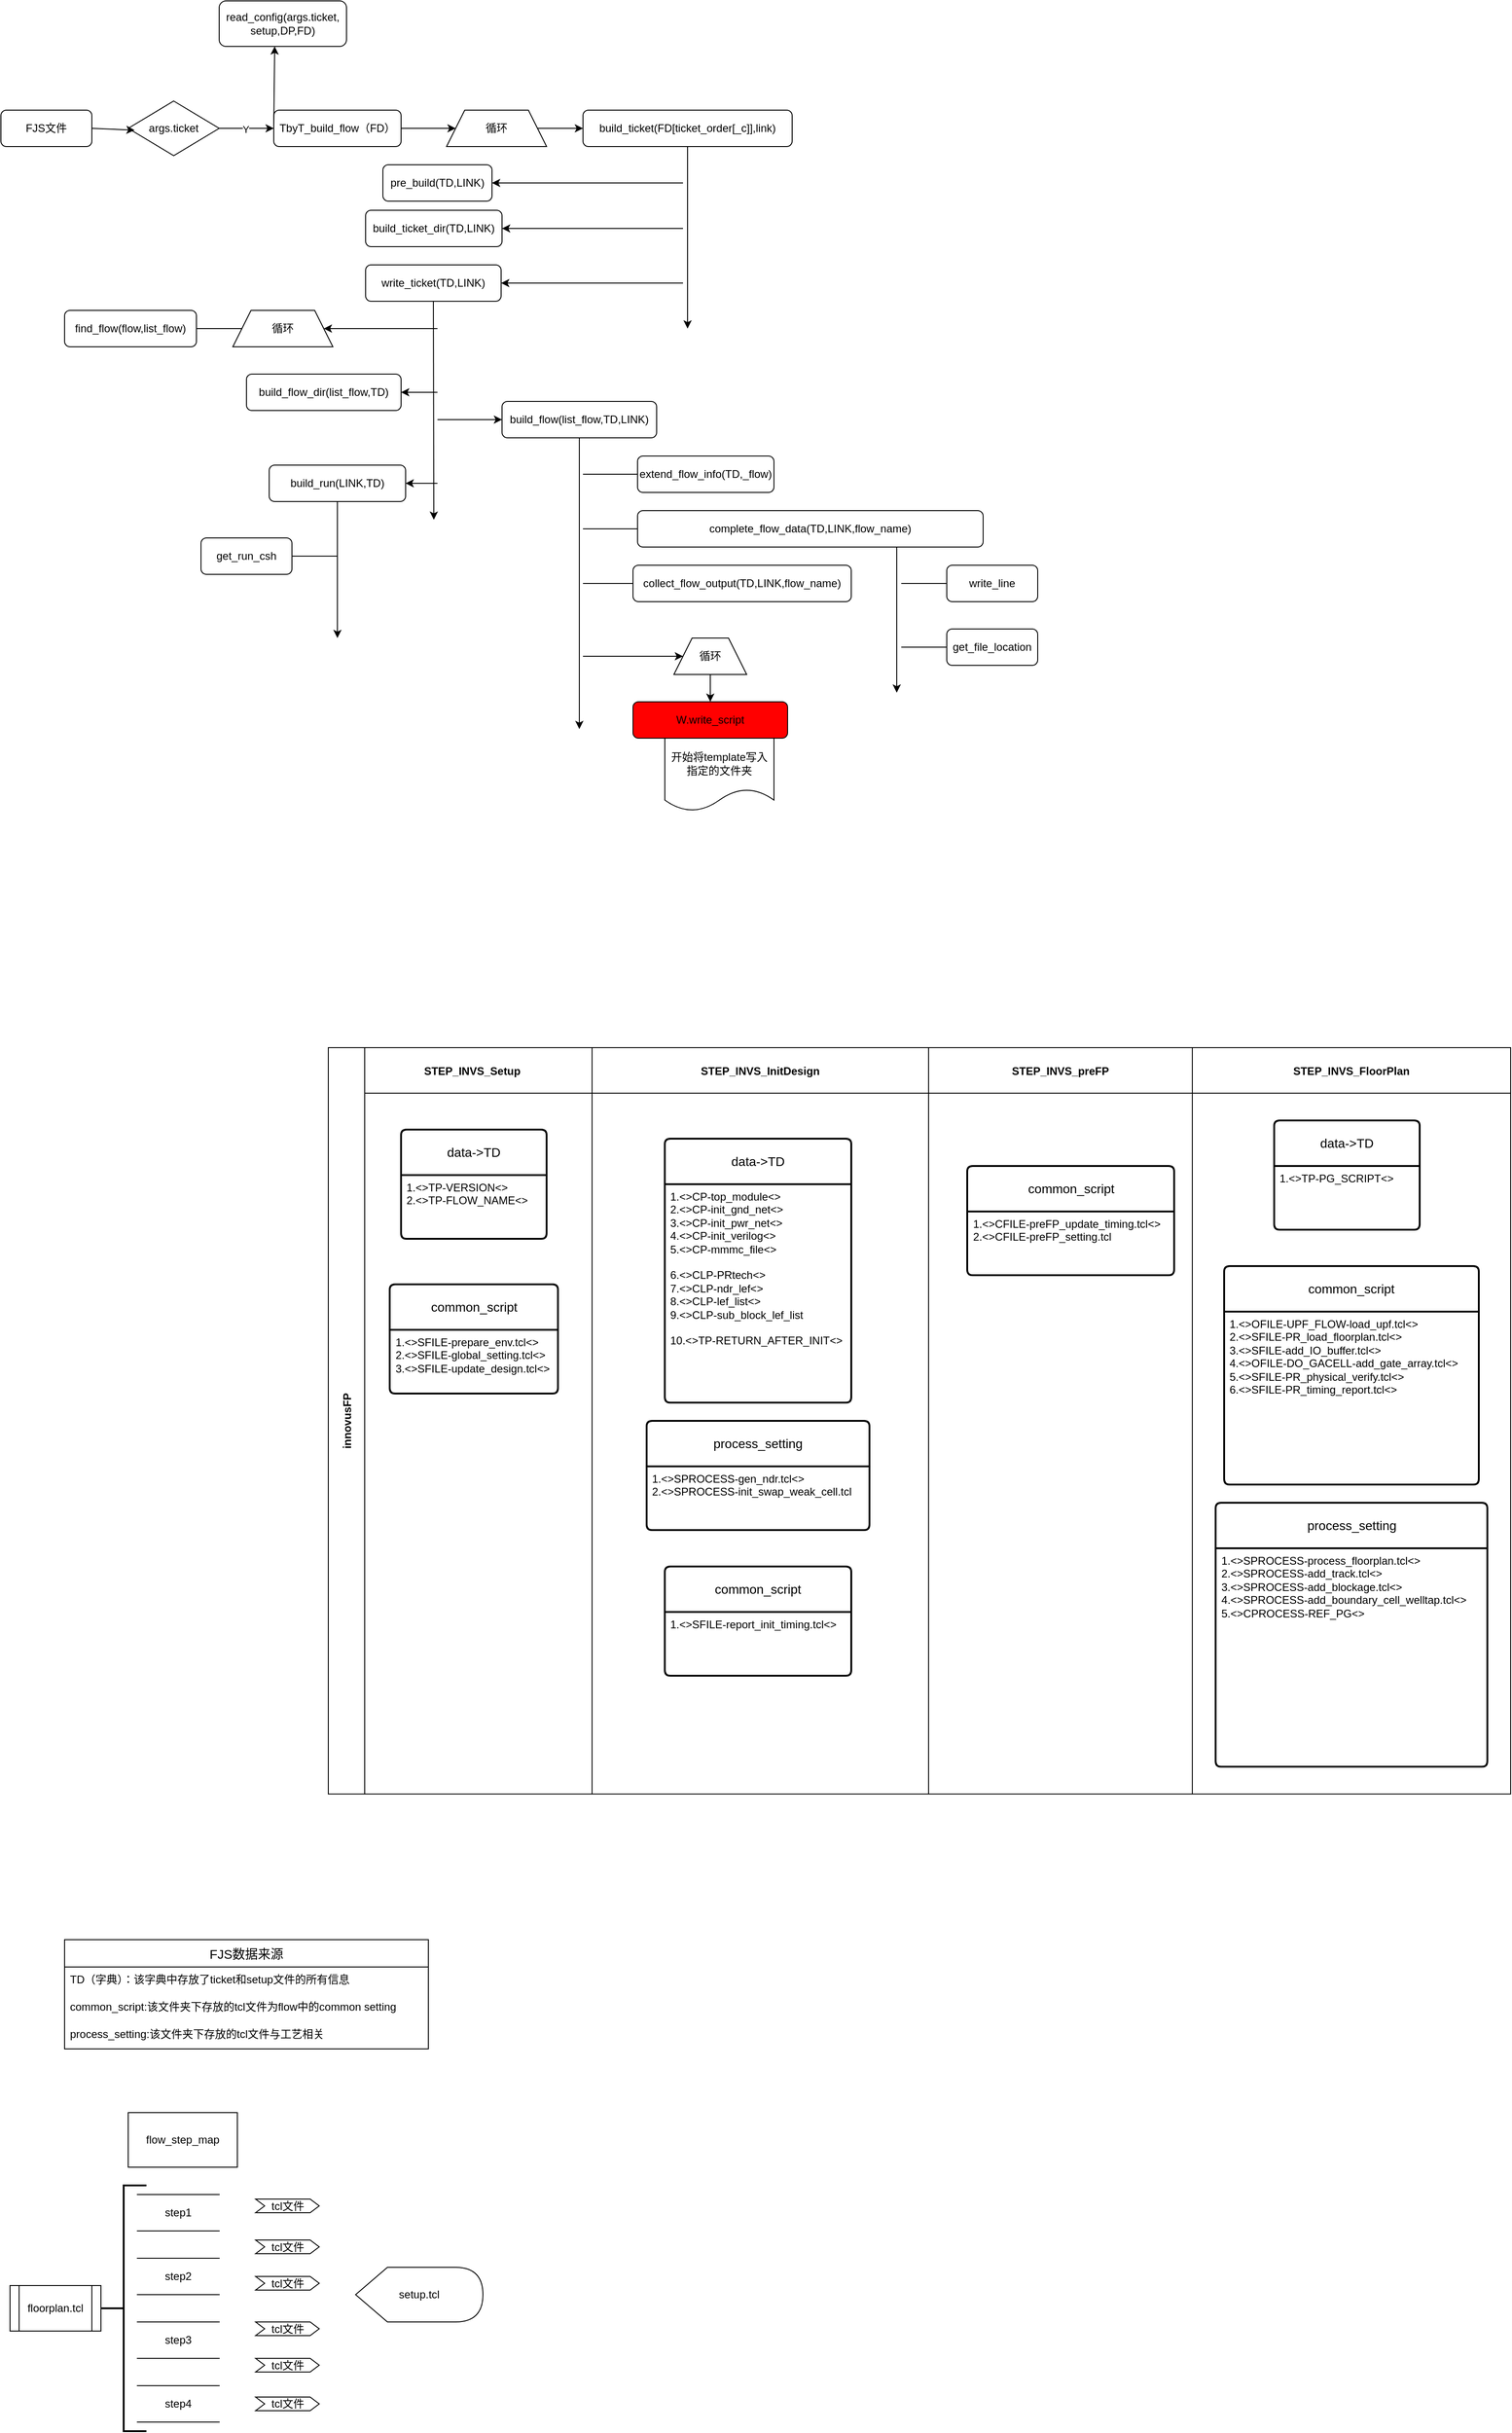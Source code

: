<mxfile version="24.4.13" type="device">
  <diagram name="第 1 页" id="8_XefZmYLh7NYhbiKZUy">
    <mxGraphModel dx="822" dy="361" grid="1" gridSize="10" guides="1" tooltips="1" connect="1" arrows="1" fold="1" page="1" pageScale="1" pageWidth="50000" pageHeight="50000" math="0" shadow="0">
      <root>
        <mxCell id="0" />
        <mxCell id="1" parent="0" />
        <mxCell id="uhnmfXoRWIDM9DYsPJOd-3" value="FJS文件" style="rounded=1;whiteSpace=wrap;html=1;" parent="1" vertex="1">
          <mxGeometry x="50" y="440" width="100" height="40" as="geometry" />
        </mxCell>
        <mxCell id="uhnmfXoRWIDM9DYsPJOd-4" value="args.ticket" style="rhombus;whiteSpace=wrap;html=1;" parent="1" vertex="1">
          <mxGeometry x="190" y="430" width="100" height="60" as="geometry" />
        </mxCell>
        <mxCell id="uhnmfXoRWIDM9DYsPJOd-5" value="" style="endArrow=classic;html=1;rounded=0;exitX=1;exitY=0.5;exitDx=0;exitDy=0;entryX=0.07;entryY=0.533;entryDx=0;entryDy=0;entryPerimeter=0;" parent="1" source="uhnmfXoRWIDM9DYsPJOd-3" target="uhnmfXoRWIDM9DYsPJOd-4" edge="1">
          <mxGeometry width="50" height="50" relative="1" as="geometry">
            <mxPoint x="660" y="450" as="sourcePoint" />
            <mxPoint x="710" y="400" as="targetPoint" />
          </mxGeometry>
        </mxCell>
        <mxCell id="uhnmfXoRWIDM9DYsPJOd-6" value="" style="endArrow=classic;html=1;rounded=0;exitX=1;exitY=0.5;exitDx=0;exitDy=0;entryX=0;entryY=0.5;entryDx=0;entryDy=0;" parent="1" source="uhnmfXoRWIDM9DYsPJOd-4" target="uhnmfXoRWIDM9DYsPJOd-10" edge="1">
          <mxGeometry relative="1" as="geometry">
            <mxPoint x="640" y="420" as="sourcePoint" />
            <mxPoint x="450" y="460" as="targetPoint" />
          </mxGeometry>
        </mxCell>
        <mxCell id="uhnmfXoRWIDM9DYsPJOd-9" value="Y" style="edgeLabel;html=1;align=center;verticalAlign=middle;resizable=0;points=[];" parent="uhnmfXoRWIDM9DYsPJOd-6" vertex="1" connectable="0">
          <mxGeometry x="-0.036" y="-1" relative="1" as="geometry">
            <mxPoint as="offset" />
          </mxGeometry>
        </mxCell>
        <mxCell id="uhnmfXoRWIDM9DYsPJOd-10" value="TbyT_build_flow（FD）" style="rounded=1;whiteSpace=wrap;html=1;" parent="1" vertex="1">
          <mxGeometry x="350" y="440" width="140" height="40" as="geometry" />
        </mxCell>
        <mxCell id="uhnmfXoRWIDM9DYsPJOd-18" value="" style="endArrow=classic;html=1;rounded=0;entryX=0.436;entryY=1;entryDx=0;entryDy=0;exitX=0;exitY=0.5;exitDx=0;exitDy=0;entryPerimeter=0;" parent="1" source="uhnmfXoRWIDM9DYsPJOd-10" target="uhnmfXoRWIDM9DYsPJOd-20" edge="1">
          <mxGeometry width="50" height="50" relative="1" as="geometry">
            <mxPoint x="390" y="460" as="sourcePoint" />
            <mxPoint x="390" y="380" as="targetPoint" />
          </mxGeometry>
        </mxCell>
        <mxCell id="uhnmfXoRWIDM9DYsPJOd-20" value="read_config(args.ticket,&lt;div&gt;setup,DP,FD)&lt;/div&gt;" style="rounded=1;whiteSpace=wrap;html=1;" parent="1" vertex="1">
          <mxGeometry x="290" y="320" width="140" height="50" as="geometry" />
        </mxCell>
        <mxCell id="uhnmfXoRWIDM9DYsPJOd-21" value="build_ticket(FD[ticket_order[_c]],link)" style="rounded=1;whiteSpace=wrap;html=1;" parent="1" vertex="1">
          <mxGeometry x="690" y="440" width="230" height="40" as="geometry" />
        </mxCell>
        <mxCell id="uhnmfXoRWIDM9DYsPJOd-22" value="" style="endArrow=classic;html=1;rounded=0;exitX=1;exitY=0.5;exitDx=0;exitDy=0;entryX=0;entryY=0.5;entryDx=0;entryDy=0;" parent="1" source="lxwAi-lOHqK1RA8WdTRf-14" target="uhnmfXoRWIDM9DYsPJOd-21" edge="1">
          <mxGeometry width="50" height="50" relative="1" as="geometry">
            <mxPoint x="560" y="310" as="sourcePoint" />
            <mxPoint x="760" y="310" as="targetPoint" />
          </mxGeometry>
        </mxCell>
        <mxCell id="uhnmfXoRWIDM9DYsPJOd-23" value="pre_build(TD,LINK)" style="rounded=1;whiteSpace=wrap;html=1;" parent="1" vertex="1">
          <mxGeometry x="470" y="500" width="120" height="40" as="geometry" />
        </mxCell>
        <mxCell id="uhnmfXoRWIDM9DYsPJOd-24" value="build_ticket_dir(TD,LINK)" style="rounded=1;whiteSpace=wrap;html=1;" parent="1" vertex="1">
          <mxGeometry x="451" y="550" width="150" height="40" as="geometry" />
        </mxCell>
        <mxCell id="uhnmfXoRWIDM9DYsPJOd-25" value="write_ticket(TD,LINK)" style="rounded=1;whiteSpace=wrap;html=1;" parent="1" vertex="1">
          <mxGeometry x="451" y="610" width="149" height="40" as="geometry" />
        </mxCell>
        <mxCell id="uhnmfXoRWIDM9DYsPJOd-27" value="" style="endArrow=classic;html=1;rounded=0;entryX=1;entryY=0.5;entryDx=0;entryDy=0;" parent="1" target="uhnmfXoRWIDM9DYsPJOd-23" edge="1">
          <mxGeometry width="50" height="50" relative="1" as="geometry">
            <mxPoint x="800" y="520" as="sourcePoint" />
            <mxPoint x="1060" y="400" as="targetPoint" />
          </mxGeometry>
        </mxCell>
        <mxCell id="uhnmfXoRWIDM9DYsPJOd-28" value="" style="endArrow=classic;html=1;rounded=0;entryX=1;entryY=0.5;entryDx=0;entryDy=0;" parent="1" target="uhnmfXoRWIDM9DYsPJOd-24" edge="1">
          <mxGeometry width="50" height="50" relative="1" as="geometry">
            <mxPoint x="800" y="570" as="sourcePoint" />
            <mxPoint x="911" y="390" as="targetPoint" />
          </mxGeometry>
        </mxCell>
        <mxCell id="uhnmfXoRWIDM9DYsPJOd-29" value="" style="endArrow=classic;html=1;rounded=0;entryX=1;entryY=0.5;entryDx=0;entryDy=0;" parent="1" target="uhnmfXoRWIDM9DYsPJOd-25" edge="1">
          <mxGeometry width="50" height="50" relative="1" as="geometry">
            <mxPoint x="800" y="630" as="sourcePoint" />
            <mxPoint x="921" y="400" as="targetPoint" />
          </mxGeometry>
        </mxCell>
        <mxCell id="F6Payq0pzFVPB_MVqvsb-1" value="" style="endArrow=classic;html=1;rounded=0;exitX=0.5;exitY=1;exitDx=0;exitDy=0;" parent="1" source="uhnmfXoRWIDM9DYsPJOd-21" edge="1">
          <mxGeometry width="50" height="50" relative="1" as="geometry">
            <mxPoint x="660" y="620" as="sourcePoint" />
            <mxPoint x="805" y="680" as="targetPoint" />
          </mxGeometry>
        </mxCell>
        <mxCell id="F6Payq0pzFVPB_MVqvsb-2" value="" style="endArrow=classic;html=1;rounded=0;exitX=0.5;exitY=1;exitDx=0;exitDy=0;" parent="1" source="uhnmfXoRWIDM9DYsPJOd-25" edge="1">
          <mxGeometry width="50" height="50" relative="1" as="geometry">
            <mxPoint x="490" y="620" as="sourcePoint" />
            <mxPoint x="526" y="890" as="targetPoint" />
          </mxGeometry>
        </mxCell>
        <mxCell id="F6Payq0pzFVPB_MVqvsb-3" value="build_flow_dir(list_flow,TD)" style="rounded=1;whiteSpace=wrap;html=1;" parent="1" vertex="1">
          <mxGeometry x="320" y="730" width="170" height="40" as="geometry" />
        </mxCell>
        <mxCell id="F6Payq0pzFVPB_MVqvsb-4" value="build_flow(list_flow,TD,LINK)" style="rounded=1;whiteSpace=wrap;html=1;" parent="1" vertex="1">
          <mxGeometry x="601" y="760" width="170" height="40" as="geometry" />
        </mxCell>
        <mxCell id="F6Payq0pzFVPB_MVqvsb-5" value="build_run(LINK,TD)" style="rounded=1;whiteSpace=wrap;html=1;" parent="1" vertex="1">
          <mxGeometry x="345" y="830" width="150" height="40" as="geometry" />
        </mxCell>
        <mxCell id="F6Payq0pzFVPB_MVqvsb-8" value="" style="endArrow=classic;html=1;rounded=0;entryX=1;entryY=0.5;entryDx=0;entryDy=0;" parent="1" target="F6Payq0pzFVPB_MVqvsb-3" edge="1">
          <mxGeometry width="50" height="50" relative="1" as="geometry">
            <mxPoint x="530" y="750" as="sourcePoint" />
            <mxPoint x="540" y="570" as="targetPoint" />
          </mxGeometry>
        </mxCell>
        <mxCell id="F6Payq0pzFVPB_MVqvsb-9" value="" style="endArrow=classic;html=1;rounded=0;entryX=0;entryY=0.5;entryDx=0;entryDy=0;" parent="1" target="F6Payq0pzFVPB_MVqvsb-4" edge="1">
          <mxGeometry width="50" height="50" relative="1" as="geometry">
            <mxPoint x="530" y="780" as="sourcePoint" />
            <mxPoint x="590" y="780" as="targetPoint" />
          </mxGeometry>
        </mxCell>
        <mxCell id="F6Payq0pzFVPB_MVqvsb-10" value="" style="endArrow=classic;html=1;rounded=0;entryX=1;entryY=0.5;entryDx=0;entryDy=0;" parent="1" target="F6Payq0pzFVPB_MVqvsb-5" edge="1">
          <mxGeometry width="50" height="50" relative="1" as="geometry">
            <mxPoint x="530" y="850" as="sourcePoint" />
            <mxPoint x="540" y="570" as="targetPoint" />
          </mxGeometry>
        </mxCell>
        <mxCell id="F6Payq0pzFVPB_MVqvsb-11" value="" style="endArrow=classic;html=1;rounded=0;exitX=0.5;exitY=1;exitDx=0;exitDy=0;" parent="1" source="F6Payq0pzFVPB_MVqvsb-4" edge="1">
          <mxGeometry width="50" height="50" relative="1" as="geometry">
            <mxPoint x="660" y="730" as="sourcePoint" />
            <mxPoint x="686" y="1120" as="targetPoint" />
          </mxGeometry>
        </mxCell>
        <mxCell id="F6Payq0pzFVPB_MVqvsb-12" value="" style="endArrow=none;html=1;rounded=0;" parent="1" edge="1">
          <mxGeometry width="50" height="50" relative="1" as="geometry">
            <mxPoint x="690" y="840" as="sourcePoint" />
            <mxPoint x="750" y="840" as="targetPoint" />
          </mxGeometry>
        </mxCell>
        <mxCell id="F6Payq0pzFVPB_MVqvsb-13" value="extend_flow_info(TD,_flow)" style="rounded=1;whiteSpace=wrap;html=1;" parent="1" vertex="1">
          <mxGeometry x="750" y="820" width="150" height="40" as="geometry" />
        </mxCell>
        <mxCell id="F6Payq0pzFVPB_MVqvsb-14" value="complete_flow_data(TD,LINK,flow_name)" style="rounded=1;whiteSpace=wrap;html=1;" parent="1" vertex="1">
          <mxGeometry x="750" y="880" width="380" height="40" as="geometry" />
        </mxCell>
        <mxCell id="F6Payq0pzFVPB_MVqvsb-15" value="collect_flow_output(TD,LINK,flow_name)" style="rounded=1;whiteSpace=wrap;html=1;" parent="1" vertex="1">
          <mxGeometry x="745" y="940" width="240" height="40" as="geometry" />
        </mxCell>
        <mxCell id="F6Payq0pzFVPB_MVqvsb-16" value="" style="endArrow=none;html=1;rounded=0;entryX=0;entryY=0.5;entryDx=0;entryDy=0;" parent="1" target="F6Payq0pzFVPB_MVqvsb-14" edge="1">
          <mxGeometry width="50" height="50" relative="1" as="geometry">
            <mxPoint x="690" y="900" as="sourcePoint" />
            <mxPoint x="710" y="680" as="targetPoint" />
          </mxGeometry>
        </mxCell>
        <mxCell id="F6Payq0pzFVPB_MVqvsb-17" value="" style="endArrow=none;html=1;rounded=0;entryX=0;entryY=0.5;entryDx=0;entryDy=0;" parent="1" target="F6Payq0pzFVPB_MVqvsb-15" edge="1">
          <mxGeometry width="50" height="50" relative="1" as="geometry">
            <mxPoint x="690" y="960" as="sourcePoint" />
            <mxPoint x="710" y="680" as="targetPoint" />
          </mxGeometry>
        </mxCell>
        <mxCell id="lxwAi-lOHqK1RA8WdTRf-1" value="get_run_csh" style="rounded=1;whiteSpace=wrap;html=1;" parent="1" vertex="1">
          <mxGeometry x="270" y="910" width="100" height="40" as="geometry" />
        </mxCell>
        <mxCell id="lxwAi-lOHqK1RA8WdTRf-2" value="" style="endArrow=classic;html=1;rounded=0;exitX=0.5;exitY=1;exitDx=0;exitDy=0;" parent="1" source="F6Payq0pzFVPB_MVqvsb-5" edge="1">
          <mxGeometry width="50" height="50" relative="1" as="geometry">
            <mxPoint x="660" y="790" as="sourcePoint" />
            <mxPoint x="420" y="1020" as="targetPoint" />
          </mxGeometry>
        </mxCell>
        <mxCell id="lxwAi-lOHqK1RA8WdTRf-3" value="" style="endArrow=classic;html=1;rounded=0;exitX=0.75;exitY=1;exitDx=0;exitDy=0;" parent="1" source="F6Payq0pzFVPB_MVqvsb-14" edge="1">
          <mxGeometry width="50" height="50" relative="1" as="geometry">
            <mxPoint x="660" y="790" as="sourcePoint" />
            <mxPoint x="1035" y="1080" as="targetPoint" />
          </mxGeometry>
        </mxCell>
        <mxCell id="lxwAi-lOHqK1RA8WdTRf-4" value="write_line" style="rounded=1;whiteSpace=wrap;html=1;" parent="1" vertex="1">
          <mxGeometry x="1090" y="940" width="100" height="40" as="geometry" />
        </mxCell>
        <mxCell id="lxwAi-lOHqK1RA8WdTRf-5" value="" style="endArrow=none;html=1;rounded=0;entryX=1;entryY=0.5;entryDx=0;entryDy=0;" parent="1" target="lxwAi-lOHqK1RA8WdTRf-1" edge="1">
          <mxGeometry width="50" height="50" relative="1" as="geometry">
            <mxPoint x="420" y="930" as="sourcePoint" />
            <mxPoint x="710" y="860" as="targetPoint" />
          </mxGeometry>
        </mxCell>
        <mxCell id="lxwAi-lOHqK1RA8WdTRf-6" value="" style="endArrow=none;html=1;rounded=0;entryX=0;entryY=0.5;entryDx=0;entryDy=0;" parent="1" target="lxwAi-lOHqK1RA8WdTRf-4" edge="1">
          <mxGeometry width="50" height="50" relative="1" as="geometry">
            <mxPoint x="1040" y="960" as="sourcePoint" />
            <mxPoint x="1080" y="960" as="targetPoint" />
          </mxGeometry>
        </mxCell>
        <mxCell id="lxwAi-lOHqK1RA8WdTRf-7" value="get_file_location" style="rounded=1;whiteSpace=wrap;html=1;" parent="1" vertex="1">
          <mxGeometry x="1090" y="1010" width="100" height="40" as="geometry" />
        </mxCell>
        <mxCell id="lxwAi-lOHqK1RA8WdTRf-8" value="" style="endArrow=none;html=1;rounded=0;entryX=0;entryY=0.5;entryDx=0;entryDy=0;" parent="1" target="lxwAi-lOHqK1RA8WdTRf-7" edge="1">
          <mxGeometry width="50" height="50" relative="1" as="geometry">
            <mxPoint x="1040" y="1030" as="sourcePoint" />
            <mxPoint x="710" y="860" as="targetPoint" />
          </mxGeometry>
        </mxCell>
        <mxCell id="lxwAi-lOHqK1RA8WdTRf-9" value="find_flow(flow,list_flow)" style="rounded=1;whiteSpace=wrap;html=1;" parent="1" vertex="1">
          <mxGeometry x="120" y="660" width="145" height="40" as="geometry" />
        </mxCell>
        <mxCell id="lxwAi-lOHqK1RA8WdTRf-11" value="循环" style="shape=trapezoid;perimeter=trapezoidPerimeter;whiteSpace=wrap;html=1;fixedSize=1;" parent="1" vertex="1">
          <mxGeometry x="305" y="660" width="110" height="40" as="geometry" />
        </mxCell>
        <mxCell id="lxwAi-lOHqK1RA8WdTRf-12" value="" style="endArrow=classic;html=1;rounded=0;entryX=1;entryY=0.5;entryDx=0;entryDy=0;" parent="1" target="lxwAi-lOHqK1RA8WdTRf-11" edge="1">
          <mxGeometry width="50" height="50" relative="1" as="geometry">
            <mxPoint x="530" y="680" as="sourcePoint" />
            <mxPoint x="710" y="610" as="targetPoint" />
          </mxGeometry>
        </mxCell>
        <mxCell id="lxwAi-lOHqK1RA8WdTRf-13" value="" style="endArrow=none;html=1;rounded=0;exitX=0;exitY=0.5;exitDx=0;exitDy=0;entryX=1;entryY=0.5;entryDx=0;entryDy=0;" parent="1" source="lxwAi-lOHqK1RA8WdTRf-11" target="lxwAi-lOHqK1RA8WdTRf-9" edge="1">
          <mxGeometry width="50" height="50" relative="1" as="geometry">
            <mxPoint x="660" y="660" as="sourcePoint" />
            <mxPoint x="710" y="610" as="targetPoint" />
          </mxGeometry>
        </mxCell>
        <mxCell id="lxwAi-lOHqK1RA8WdTRf-14" value="循环" style="shape=trapezoid;perimeter=trapezoidPerimeter;whiteSpace=wrap;html=1;fixedSize=1;" parent="1" vertex="1">
          <mxGeometry x="540" y="440" width="110" height="40" as="geometry" />
        </mxCell>
        <mxCell id="lxwAi-lOHqK1RA8WdTRf-15" value="" style="endArrow=classic;html=1;rounded=0;exitX=1;exitY=0.5;exitDx=0;exitDy=0;entryX=0;entryY=0.5;entryDx=0;entryDy=0;" parent="1" source="uhnmfXoRWIDM9DYsPJOd-10" target="lxwAi-lOHqK1RA8WdTRf-14" edge="1">
          <mxGeometry width="50" height="50" relative="1" as="geometry">
            <mxPoint x="660" y="660" as="sourcePoint" />
            <mxPoint x="710" y="610" as="targetPoint" />
          </mxGeometry>
        </mxCell>
        <mxCell id="mhta7YEURF0iadP7prVW-1" value="W.write_script" style="rounded=1;whiteSpace=wrap;html=1;fillColor=#FF0000;" parent="1" vertex="1">
          <mxGeometry x="745" y="1090" width="170" height="40" as="geometry" />
        </mxCell>
        <mxCell id="mhta7YEURF0iadP7prVW-2" value="循环" style="shape=trapezoid;perimeter=trapezoidPerimeter;whiteSpace=wrap;html=1;fixedSize=1;" parent="1" vertex="1">
          <mxGeometry x="790" y="1020" width="80" height="40" as="geometry" />
        </mxCell>
        <mxCell id="mhta7YEURF0iadP7prVW-3" value="" style="endArrow=classic;html=1;rounded=0;entryX=0;entryY=0.5;entryDx=0;entryDy=0;" parent="1" target="mhta7YEURF0iadP7prVW-2" edge="1">
          <mxGeometry width="50" height="50" relative="1" as="geometry">
            <mxPoint x="690" y="1040" as="sourcePoint" />
            <mxPoint x="810" y="1030" as="targetPoint" />
          </mxGeometry>
        </mxCell>
        <mxCell id="mhta7YEURF0iadP7prVW-4" value="" style="endArrow=classic;html=1;rounded=0;exitX=0.5;exitY=1;exitDx=0;exitDy=0;entryX=0.5;entryY=0;entryDx=0;entryDy=0;" parent="1" source="mhta7YEURF0iadP7prVW-2" target="mhta7YEURF0iadP7prVW-1" edge="1">
          <mxGeometry width="50" height="50" relative="1" as="geometry">
            <mxPoint x="760" y="1080" as="sourcePoint" />
            <mxPoint x="810" y="1030" as="targetPoint" />
          </mxGeometry>
        </mxCell>
        <mxCell id="mhta7YEURF0iadP7prVW-5" value="开始将template写入指定的文件夹" style="shape=document;whiteSpace=wrap;html=1;boundedLbl=1;" parent="1" vertex="1">
          <mxGeometry x="780" y="1130" width="120" height="80" as="geometry" />
        </mxCell>
        <mxCell id="mhta7YEURF0iadP7prVW-23" value="innovusFP" style="swimlane;childLayout=stackLayout;resizeParent=1;resizeParentMax=0;startSize=40;horizontal=0;horizontalStack=1;" parent="1" vertex="1">
          <mxGeometry x="410" y="1470" width="1300" height="820" as="geometry" />
        </mxCell>
        <mxCell id="mhta7YEURF0iadP7prVW-24" value="STEP_INVS_Setup    " style="swimlane;startSize=50;" parent="mhta7YEURF0iadP7prVW-23" vertex="1">
          <mxGeometry x="40" width="250" height="820" as="geometry">
            <mxRectangle x="40" width="40" height="480" as="alternateBounds" />
          </mxGeometry>
        </mxCell>
        <mxCell id="mhta7YEURF0iadP7prVW-31" value="data-&amp;gt;TD" style="swimlane;childLayout=stackLayout;horizontal=1;startSize=50;horizontalStack=0;rounded=1;fontSize=14;fontStyle=0;strokeWidth=2;resizeParent=0;resizeLast=1;shadow=0;dashed=0;align=center;arcSize=4;whiteSpace=wrap;html=1;" parent="mhta7YEURF0iadP7prVW-24" vertex="1">
          <mxGeometry x="40" y="90" width="160" height="120" as="geometry" />
        </mxCell>
        <mxCell id="mhta7YEURF0iadP7prVW-32" value="1.&amp;lt;&amp;gt;TP-VERSION&amp;lt;&amp;gt;&lt;div&gt;2.&amp;lt;&amp;gt;TP-FLOW_NAME&amp;lt;&amp;gt;&lt;/div&gt;" style="align=left;strokeColor=none;fillColor=none;spacingLeft=4;fontSize=12;verticalAlign=top;resizable=0;rotatable=0;part=1;html=1;" parent="mhta7YEURF0iadP7prVW-31" vertex="1">
          <mxGeometry y="50" width="160" height="70" as="geometry" />
        </mxCell>
        <mxCell id="mhta7YEURF0iadP7prVW-33" value="common_script" style="swimlane;childLayout=stackLayout;horizontal=1;startSize=50;horizontalStack=0;rounded=1;fontSize=14;fontStyle=0;strokeWidth=2;resizeParent=0;resizeLast=1;shadow=0;dashed=0;align=center;arcSize=4;whiteSpace=wrap;html=1;" parent="mhta7YEURF0iadP7prVW-24" vertex="1">
          <mxGeometry x="27.5" y="260" width="185" height="120" as="geometry" />
        </mxCell>
        <mxCell id="mhta7YEURF0iadP7prVW-34" value="1.&amp;lt;&amp;gt;SFILE-prepare_env.tcl&amp;lt;&amp;gt;&lt;div&gt;2.&amp;lt;&amp;gt;SFILE-global_setting.tcl&amp;lt;&amp;gt;&lt;/div&gt;&lt;div&gt;3.&amp;lt;&amp;gt;SFILE-update_design.tcl&amp;lt;&amp;gt;&lt;/div&gt;" style="align=left;strokeColor=none;fillColor=none;spacingLeft=4;fontSize=12;verticalAlign=top;resizable=0;rotatable=0;part=1;html=1;" parent="mhta7YEURF0iadP7prVW-33" vertex="1">
          <mxGeometry y="50" width="185" height="70" as="geometry" />
        </mxCell>
        <mxCell id="mhta7YEURF0iadP7prVW-29" value="STEP_INVS_InitDesign" style="swimlane;startSize=50;" parent="mhta7YEURF0iadP7prVW-23" vertex="1">
          <mxGeometry x="290" width="370" height="820" as="geometry">
            <mxRectangle x="40" width="40" height="480" as="alternateBounds" />
          </mxGeometry>
        </mxCell>
        <mxCell id="mhta7YEURF0iadP7prVW-35" value="data-&amp;gt;TD" style="swimlane;childLayout=stackLayout;horizontal=1;startSize=50;horizontalStack=0;rounded=1;fontSize=14;fontStyle=0;strokeWidth=2;resizeParent=0;resizeLast=1;shadow=0;dashed=0;align=center;arcSize=4;whiteSpace=wrap;html=1;" parent="mhta7YEURF0iadP7prVW-29" vertex="1">
          <mxGeometry x="80" y="100" width="205" height="290" as="geometry" />
        </mxCell>
        <mxCell id="mhta7YEURF0iadP7prVW-36" value="1.&amp;lt;&amp;gt;CP-top_module&amp;lt;&amp;gt;&lt;div&gt;2.&amp;lt;&amp;gt;CP-init_gnd_net&amp;lt;&amp;gt;&lt;/div&gt;&lt;div&gt;3.&amp;lt;&amp;gt;CP-init_pwr_net&amp;lt;&amp;gt;&lt;/div&gt;&lt;div&gt;4.&amp;lt;&amp;gt;CP-init_verilog&amp;lt;&amp;gt;&lt;/div&gt;&lt;div&gt;5.&amp;lt;&amp;gt;CP-mmmc_file&amp;lt;&amp;gt;&lt;/div&gt;&lt;div&gt;&lt;br&gt;&lt;/div&gt;&lt;div&gt;6.&amp;lt;&amp;gt;CLP-PRtech&amp;lt;&amp;gt;&lt;/div&gt;&lt;div&gt;7.&amp;lt;&amp;gt;CLP-ndr_lef&amp;lt;&amp;gt;&lt;/div&gt;&lt;div&gt;8.&amp;lt;&amp;gt;CLP-lef_list&amp;lt;&amp;gt;&lt;/div&gt;&lt;div&gt;9.&amp;lt;&amp;gt;CLP-sub_block_lef_list&lt;/div&gt;&lt;div&gt;&lt;br&gt;&lt;/div&gt;&lt;div&gt;10.&amp;lt;&amp;gt;TP-RETURN_AFTER_INIT&amp;lt;&amp;gt;&lt;/div&gt;" style="align=left;strokeColor=none;fillColor=none;spacingLeft=4;fontSize=12;verticalAlign=top;resizable=0;rotatable=0;part=1;html=1;" parent="mhta7YEURF0iadP7prVW-35" vertex="1">
          <mxGeometry y="50" width="205" height="240" as="geometry" />
        </mxCell>
        <mxCell id="mhta7YEURF0iadP7prVW-37" value="common_script" style="swimlane;childLayout=stackLayout;horizontal=1;startSize=50;horizontalStack=0;rounded=1;fontSize=14;fontStyle=0;strokeWidth=2;resizeParent=0;resizeLast=1;shadow=0;dashed=0;align=center;arcSize=4;whiteSpace=wrap;html=1;" parent="mhta7YEURF0iadP7prVW-29" vertex="1">
          <mxGeometry x="80" y="570" width="205" height="120" as="geometry" />
        </mxCell>
        <mxCell id="mhta7YEURF0iadP7prVW-38" value="1.&amp;lt;&amp;gt;SFILE-report_init_timing.tcl&amp;lt;&amp;gt;" style="align=left;strokeColor=none;fillColor=none;spacingLeft=4;fontSize=12;verticalAlign=top;resizable=0;rotatable=0;part=1;html=1;" parent="mhta7YEURF0iadP7prVW-37" vertex="1">
          <mxGeometry y="50" width="205" height="70" as="geometry" />
        </mxCell>
        <mxCell id="mhta7YEURF0iadP7prVW-39" value="process_setting" style="swimlane;childLayout=stackLayout;horizontal=1;startSize=50;horizontalStack=0;rounded=1;fontSize=14;fontStyle=0;strokeWidth=2;resizeParent=0;resizeLast=1;shadow=0;dashed=0;align=center;arcSize=4;whiteSpace=wrap;html=1;" parent="mhta7YEURF0iadP7prVW-29" vertex="1">
          <mxGeometry x="60" y="410" width="245" height="120" as="geometry" />
        </mxCell>
        <mxCell id="mhta7YEURF0iadP7prVW-40" value="1.&amp;lt;&amp;gt;SPROCESS-gen_ndr.tcl&amp;lt;&amp;gt;&lt;div&gt;2.&amp;lt;&amp;gt;SPROCESS-init_swap_weak_cell.tcl&lt;/div&gt;" style="align=left;strokeColor=none;fillColor=none;spacingLeft=4;fontSize=12;verticalAlign=top;resizable=0;rotatable=0;part=1;html=1;" parent="mhta7YEURF0iadP7prVW-39" vertex="1">
          <mxGeometry y="50" width="245" height="70" as="geometry" />
        </mxCell>
        <mxCell id="mhta7YEURF0iadP7prVW-25" value="STEP_INVS_preFP" style="swimlane;startSize=50;" parent="mhta7YEURF0iadP7prVW-23" vertex="1">
          <mxGeometry x="660" width="290" height="820" as="geometry" />
        </mxCell>
        <mxCell id="mhta7YEURF0iadP7prVW-43" value="common_script" style="swimlane;childLayout=stackLayout;horizontal=1;startSize=50;horizontalStack=0;rounded=1;fontSize=14;fontStyle=0;strokeWidth=2;resizeParent=0;resizeLast=1;shadow=0;dashed=0;align=center;arcSize=4;whiteSpace=wrap;html=1;" parent="mhta7YEURF0iadP7prVW-25" vertex="1">
          <mxGeometry x="42.5" y="130" width="227.5" height="120" as="geometry" />
        </mxCell>
        <mxCell id="mhta7YEURF0iadP7prVW-44" value="1.&amp;lt;&amp;gt;CFILE-preFP_update_timing.tcl&amp;lt;&amp;gt;&lt;div&gt;2.&amp;lt;&amp;gt;CFILE-preFP_setting.tcl&lt;/div&gt;" style="align=left;strokeColor=none;fillColor=none;spacingLeft=4;fontSize=12;verticalAlign=top;resizable=0;rotatable=0;part=1;html=1;" parent="mhta7YEURF0iadP7prVW-43" vertex="1">
          <mxGeometry y="50" width="227.5" height="70" as="geometry" />
        </mxCell>
        <mxCell id="mhta7YEURF0iadP7prVW-26" value="STEP_INVS_FloorPlan" style="swimlane;startSize=50;" parent="mhta7YEURF0iadP7prVW-23" vertex="1">
          <mxGeometry x="950" width="350" height="820" as="geometry" />
        </mxCell>
        <mxCell id="mhta7YEURF0iadP7prVW-45" value="common_script" style="swimlane;childLayout=stackLayout;horizontal=1;startSize=50;horizontalStack=0;rounded=1;fontSize=14;fontStyle=0;strokeWidth=2;resizeParent=0;resizeLast=1;shadow=0;dashed=0;align=center;arcSize=4;whiteSpace=wrap;html=1;" parent="mhta7YEURF0iadP7prVW-26" vertex="1">
          <mxGeometry x="35" y="240" width="280" height="240" as="geometry" />
        </mxCell>
        <mxCell id="mhta7YEURF0iadP7prVW-46" value="1.&amp;lt;&amp;gt;OFILE-UPF_FLOW-load_upf.tcl&amp;lt;&amp;gt;&lt;div data-sider-select-id=&quot;37233f9e-9728-476a-91f1-3f75c37eaeca&quot;&gt;2.&amp;lt;&amp;gt;SFILE-PR_load_floorplan.tcl&amp;lt;&amp;gt;&lt;/div&gt;&lt;div data-sider-select-id=&quot;54b67e42-05df-441d-9753-36abf8849b81&quot;&gt;3.&amp;lt;&amp;gt;SFILE-add_IO_buffer.tcl&amp;lt;&amp;gt;&lt;/div&gt;&lt;div data-sider-select-id=&quot;c13e0588-0c44-40f8-9be1-9685f4f14b94&quot;&gt;4.&amp;lt;&amp;gt;OFILE-DO_GACELL-add_gate_array.tcl&amp;lt;&amp;gt;&lt;/div&gt;&lt;div data-sider-select-id=&quot;c13e0588-0c44-40f8-9be1-9685f4f14b94&quot;&gt;5.&amp;lt;&amp;gt;SFILE-PR_physical_verify.tcl&amp;lt;&amp;gt;&lt;/div&gt;&lt;div data-sider-select-id=&quot;c13e0588-0c44-40f8-9be1-9685f4f14b94&quot;&gt;6.&amp;lt;&amp;gt;SFILE-PR_timing_report.tcl&amp;lt;&amp;gt;&lt;/div&gt;" style="align=left;strokeColor=none;fillColor=none;spacingLeft=4;fontSize=12;verticalAlign=top;resizable=0;rotatable=0;part=1;html=1;" parent="mhta7YEURF0iadP7prVW-45" vertex="1">
          <mxGeometry y="50" width="280" height="190" as="geometry" />
        </mxCell>
        <mxCell id="mhta7YEURF0iadP7prVW-47" value="process_setting" style="swimlane;childLayout=stackLayout;horizontal=1;startSize=50;horizontalStack=0;rounded=1;fontSize=14;fontStyle=0;strokeWidth=2;resizeParent=0;resizeLast=1;shadow=0;dashed=0;align=center;arcSize=4;whiteSpace=wrap;html=1;" parent="mhta7YEURF0iadP7prVW-26" vertex="1">
          <mxGeometry x="25.63" y="500" width="298.75" height="290" as="geometry" />
        </mxCell>
        <mxCell id="mhta7YEURF0iadP7prVW-48" value="1.&amp;lt;&amp;gt;SPROCESS-process_floorplan.tcl&amp;lt;&amp;gt;&lt;div data-sider-select-id=&quot;1a9747a1-a789-4d44-b03f-e93153c8c517&quot;&gt;2.&amp;lt;&amp;gt;SPROCESS-add_track.tcl&amp;lt;&amp;gt;&lt;/div&gt;&lt;div data-sider-select-id=&quot;1a9747a1-a789-4d44-b03f-e93153c8c517&quot;&gt;3.&amp;lt;&amp;gt;SPROCESS-add_blockage.tcl&amp;lt;&amp;gt;&lt;br&gt;&lt;/div&gt;&lt;div data-sider-select-id=&quot;1a9747a1-a789-4d44-b03f-e93153c8c517&quot;&gt;4&lt;span style=&quot;background-color: initial;&quot;&gt;.&amp;lt;&amp;gt;SPROCESS-add_boundary_cell_welltap.tcl&amp;lt;&amp;gt;&lt;/span&gt;&lt;/div&gt;&lt;div data-sider-select-id=&quot;1a9747a1-a789-4d44-b03f-e93153c8c517&quot;&gt;&lt;span style=&quot;background-color: initial;&quot;&gt;5.&amp;lt;&amp;gt;CPROCESS-REF_PG&amp;lt;&amp;gt;&lt;/span&gt;&lt;/div&gt;&lt;div data-sider-select-id=&quot;1a9747a1-a789-4d44-b03f-e93153c8c517&quot;&gt;&lt;span style=&quot;background-color: initial;&quot;&gt;&lt;br&gt;&lt;/span&gt;&lt;/div&gt;" style="align=left;strokeColor=none;fillColor=none;spacingLeft=4;fontSize=12;verticalAlign=top;resizable=0;rotatable=0;part=1;html=1;" parent="mhta7YEURF0iadP7prVW-47" vertex="1">
          <mxGeometry y="50" width="298.75" height="240" as="geometry" />
        </mxCell>
        <mxCell id="jaJCbk5uFIMZYgYl_Bjf-1" value="data-&amp;gt;TD" style="swimlane;childLayout=stackLayout;horizontal=1;startSize=50;horizontalStack=0;rounded=1;fontSize=14;fontStyle=0;strokeWidth=2;resizeParent=0;resizeLast=1;shadow=0;dashed=0;align=center;arcSize=4;whiteSpace=wrap;html=1;" parent="mhta7YEURF0iadP7prVW-26" vertex="1">
          <mxGeometry x="90" y="80" width="160" height="120" as="geometry" />
        </mxCell>
        <mxCell id="jaJCbk5uFIMZYgYl_Bjf-2" value="1.&amp;lt;&amp;gt;TP-PG_SCRIPT&amp;lt;&amp;gt;&lt;div data-sider-select-id=&quot;a3f02994-1768-41d5-9de0-733c0c3d2e88&quot;&gt;&lt;br&gt;&lt;/div&gt;" style="align=left;strokeColor=none;fillColor=none;spacingLeft=4;fontSize=12;verticalAlign=top;resizable=0;rotatable=0;part=1;html=1;" parent="jaJCbk5uFIMZYgYl_Bjf-1" vertex="1">
          <mxGeometry y="50" width="160" height="70" as="geometry" />
        </mxCell>
        <mxCell id="jaJCbk5uFIMZYgYl_Bjf-3" value="FJS数据来源" style="swimlane;fontStyle=0;childLayout=stackLayout;horizontal=1;startSize=30;horizontalStack=0;resizeParent=1;resizeParentMax=0;resizeLast=0;collapsible=1;marginBottom=0;align=center;fontSize=14;" parent="1" vertex="1">
          <mxGeometry x="120" y="2450" width="400" height="120" as="geometry" />
        </mxCell>
        <mxCell id="jaJCbk5uFIMZYgYl_Bjf-4" value="TD（字典）：该字典中存放了ticket和setup文件的所有信息" style="text;strokeColor=none;fillColor=none;spacingLeft=4;spacingRight=4;overflow=hidden;rotatable=0;points=[[0,0.5],[1,0.5]];portConstraint=eastwest;fontSize=12;whiteSpace=wrap;html=1;" parent="jaJCbk5uFIMZYgYl_Bjf-3" vertex="1">
          <mxGeometry y="30" width="400" height="30" as="geometry" />
        </mxCell>
        <mxCell id="jaJCbk5uFIMZYgYl_Bjf-5" value="common_script:该文件夹下存放的tcl文件为flow中的common setting" style="text;strokeColor=none;fillColor=none;spacingLeft=4;spacingRight=4;overflow=hidden;rotatable=0;points=[[0,0.5],[1,0.5]];portConstraint=eastwest;fontSize=12;whiteSpace=wrap;html=1;" parent="jaJCbk5uFIMZYgYl_Bjf-3" vertex="1">
          <mxGeometry y="60" width="400" height="30" as="geometry" />
        </mxCell>
        <mxCell id="jaJCbk5uFIMZYgYl_Bjf-6" value="process_setting:该文件夹下存放的tcl文件与工艺相关" style="text;strokeColor=none;fillColor=none;spacingLeft=4;spacingRight=4;overflow=hidden;rotatable=0;points=[[0,0.5],[1,0.5]];portConstraint=eastwest;fontSize=12;whiteSpace=wrap;html=1;" parent="jaJCbk5uFIMZYgYl_Bjf-3" vertex="1">
          <mxGeometry y="90" width="400" height="30" as="geometry" />
        </mxCell>
        <mxCell id="gIjctwiWrMdnEMl1FcRl-1" value="flow_step_map" style="rounded=0;whiteSpace=wrap;html=1;" vertex="1" parent="1">
          <mxGeometry x="190" y="2640" width="120" height="60" as="geometry" />
        </mxCell>
        <mxCell id="gIjctwiWrMdnEMl1FcRl-2" value="step1" style="shape=partialRectangle;whiteSpace=wrap;html=1;left=0;right=0;fillColor=none;" vertex="1" parent="1">
          <mxGeometry x="200" y="2730" width="90" height="40" as="geometry" />
        </mxCell>
        <mxCell id="gIjctwiWrMdnEMl1FcRl-3" value="step2" style="shape=partialRectangle;whiteSpace=wrap;html=1;left=0;right=0;fillColor=none;" vertex="1" parent="1">
          <mxGeometry x="200" y="2800" width="90" height="40" as="geometry" />
        </mxCell>
        <mxCell id="gIjctwiWrMdnEMl1FcRl-4" value="step3" style="shape=partialRectangle;whiteSpace=wrap;html=1;left=0;right=0;fillColor=none;" vertex="1" parent="1">
          <mxGeometry x="200" y="2870" width="90" height="40" as="geometry" />
        </mxCell>
        <mxCell id="gIjctwiWrMdnEMl1FcRl-5" value="step4" style="shape=partialRectangle;whiteSpace=wrap;html=1;left=0;right=0;fillColor=none;" vertex="1" parent="1">
          <mxGeometry x="200" y="2940" width="90" height="40" as="geometry" />
        </mxCell>
        <mxCell id="gIjctwiWrMdnEMl1FcRl-7" value="tcl文件" style="html=1;shadow=0;dashed=0;align=center;verticalAlign=middle;shape=mxgraph.arrows2.arrow;dy=0;dx=10;notch=10;" vertex="1" parent="1">
          <mxGeometry x="330" y="2735" width="70" height="15" as="geometry" />
        </mxCell>
        <mxCell id="gIjctwiWrMdnEMl1FcRl-8" value="tcl文件" style="html=1;shadow=0;dashed=0;align=center;verticalAlign=middle;shape=mxgraph.arrows2.arrow;dy=0;dx=10;notch=10;" vertex="1" parent="1">
          <mxGeometry x="330" y="2780" width="70" height="15" as="geometry" />
        </mxCell>
        <mxCell id="gIjctwiWrMdnEMl1FcRl-9" value="tcl文件" style="html=1;shadow=0;dashed=0;align=center;verticalAlign=middle;shape=mxgraph.arrows2.arrow;dy=0;dx=10;notch=10;" vertex="1" parent="1">
          <mxGeometry x="330" y="2820" width="70" height="15" as="geometry" />
        </mxCell>
        <mxCell id="gIjctwiWrMdnEMl1FcRl-10" value="tcl文件" style="html=1;shadow=0;dashed=0;align=center;verticalAlign=middle;shape=mxgraph.arrows2.arrow;dy=0;dx=10;notch=10;" vertex="1" parent="1">
          <mxGeometry x="330" y="2870" width="70" height="15" as="geometry" />
        </mxCell>
        <mxCell id="gIjctwiWrMdnEMl1FcRl-11" value="tcl文件" style="html=1;shadow=0;dashed=0;align=center;verticalAlign=middle;shape=mxgraph.arrows2.arrow;dy=0;dx=10;notch=10;" vertex="1" parent="1">
          <mxGeometry x="330" y="2910" width="70" height="15" as="geometry" />
        </mxCell>
        <mxCell id="gIjctwiWrMdnEMl1FcRl-12" value="tcl文件" style="html=1;shadow=0;dashed=0;align=center;verticalAlign=middle;shape=mxgraph.arrows2.arrow;dy=0;dx=10;notch=10;" vertex="1" parent="1">
          <mxGeometry x="330" y="2952.5" width="70" height="15" as="geometry" />
        </mxCell>
        <mxCell id="gIjctwiWrMdnEMl1FcRl-14" value="floorplan.tcl" style="shape=process;whiteSpace=wrap;html=1;backgroundOutline=1;" vertex="1" parent="1">
          <mxGeometry x="60" y="2830" width="100" height="50" as="geometry" />
        </mxCell>
        <mxCell id="gIjctwiWrMdnEMl1FcRl-16" value="setup.tcl" style="shape=display;whiteSpace=wrap;html=1;" vertex="1" parent="1">
          <mxGeometry x="440" y="2810" width="140" height="60" as="geometry" />
        </mxCell>
        <mxCell id="gIjctwiWrMdnEMl1FcRl-17" value="" style="strokeWidth=2;html=1;shape=mxgraph.flowchart.annotation_2;align=left;labelPosition=right;pointerEvents=1;" vertex="1" parent="1">
          <mxGeometry x="160" y="2720" width="50" height="270" as="geometry" />
        </mxCell>
      </root>
    </mxGraphModel>
  </diagram>
</mxfile>
